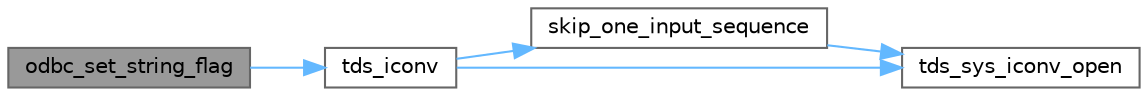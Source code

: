 digraph "odbc_set_string_flag"
{
 // LATEX_PDF_SIZE
  bgcolor="transparent";
  edge [fontname=Helvetica,fontsize=10,labelfontname=Helvetica,labelfontsize=10];
  node [fontname=Helvetica,fontsize=10,shape=box,height=0.2,width=0.4];
  rankdir="LR";
  Node1 [id="Node000001",label="odbc_set_string_flag",height=0.2,width=0.4,color="gray40", fillcolor="grey60", style="filled", fontcolor="black",tooltip="Copy a string to client setting size according to ODBC convenction."];
  Node1 -> Node2 [id="edge1_Node000001_Node000002",color="steelblue1",style="solid",tooltip=" "];
  Node2 [id="Node000002",label="tds_iconv",height=0.2,width=0.4,color="grey40", fillcolor="white", style="filled",URL="$a00576.html#ga87db49044919f1bc84c0ff5e9ab00304",tooltip="Wrapper around iconv(3)."];
  Node2 -> Node3 [id="edge2_Node000002_Node000003",color="steelblue1",style="solid",tooltip=" "];
  Node3 [id="Node000003",label="skip_one_input_sequence",height=0.2,width=0.4,color="grey40", fillcolor="white", style="filled",URL="$a00576.html#ga3380140fc6eb9f2090c430f40e846876",tooltip="Move the input sequence pointer to the next valid position."];
  Node3 -> Node4 [id="edge3_Node000003_Node000004",color="steelblue1",style="solid",tooltip=" "];
  Node4 [id="Node000004",label="tds_sys_iconv_open",height=0.2,width=0.4,color="grey40", fillcolor="white", style="filled",URL="$a00576.html#ga900b0bce08c6bfc2e7c988f4b5970516",tooltip="Inputs are FreeTDS canonical names, no other."];
  Node2 -> Node4 [id="edge4_Node000002_Node000004",color="steelblue1",style="solid",tooltip=" "];
}
